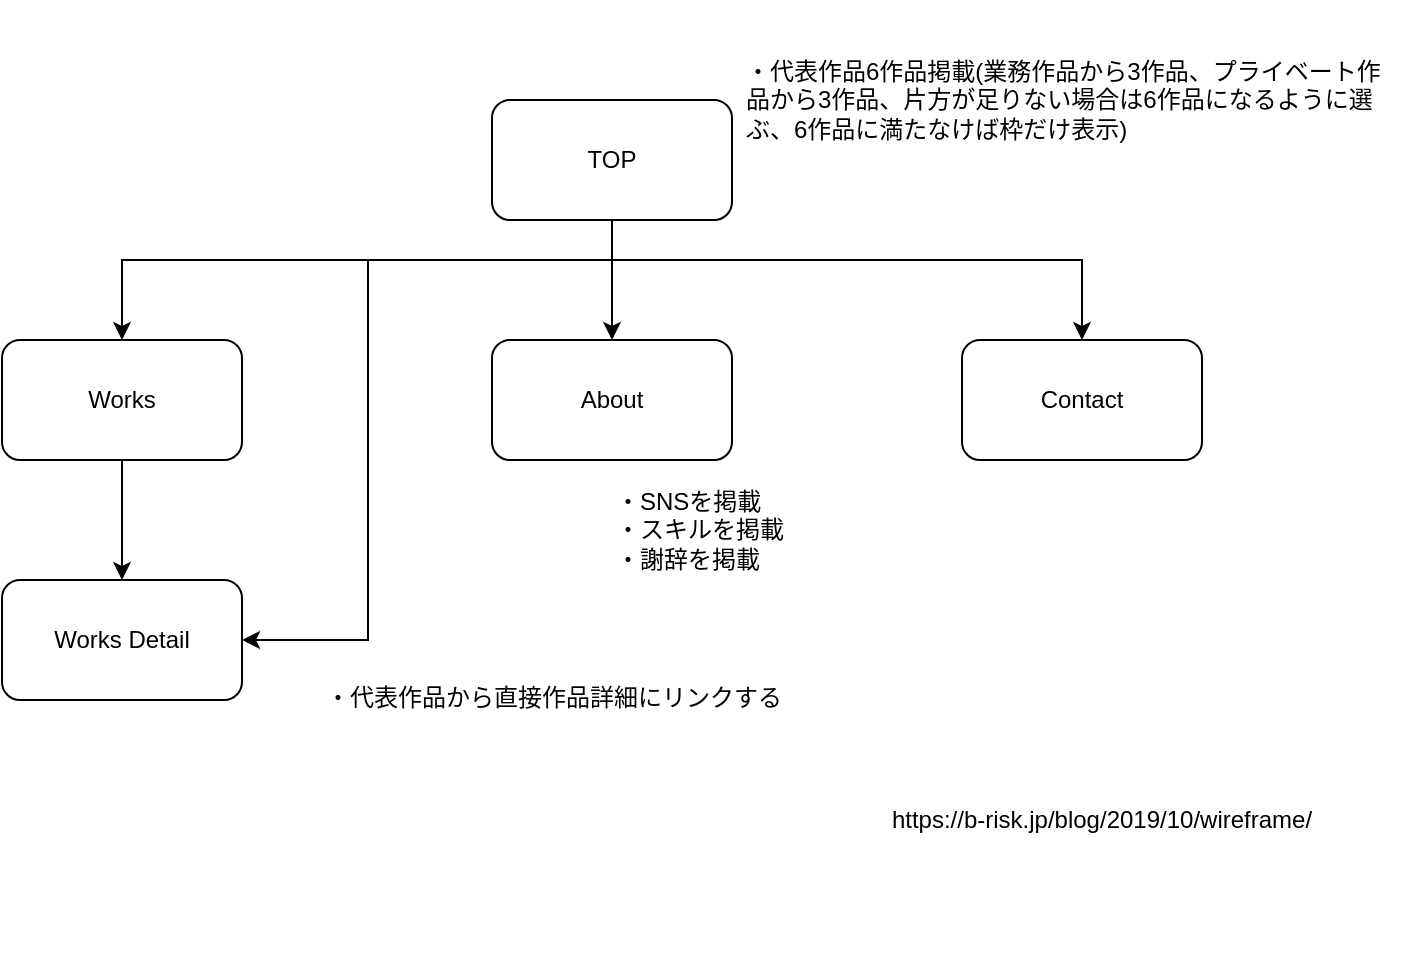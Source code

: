 <mxfile version="13.6.2" type="device"><diagram id="PCq1IgXQnJZOghe8gBc-" name="ページ1"><mxGraphModel dx="1422" dy="942" grid="1" gridSize="10" guides="1" tooltips="1" connect="1" arrows="1" fold="1" page="1" pageScale="1" pageWidth="1169" pageHeight="827" math="0" shadow="0"><root><mxCell id="0"/><mxCell id="1" parent="0"/><mxCell id="nIsY8tjEoUslZlQ9e8ri-7" style="edgeStyle=orthogonalEdgeStyle;rounded=0;orthogonalLoop=1;jettySize=auto;html=1;" edge="1" parent="1" source="nIsY8tjEoUslZlQ9e8ri-1" target="nIsY8tjEoUslZlQ9e8ri-5"><mxGeometry relative="1" as="geometry"><Array as="points"><mxPoint x="585" y="160"/><mxPoint x="340" y="160"/></Array></mxGeometry></mxCell><mxCell id="nIsY8tjEoUslZlQ9e8ri-8" style="edgeStyle=orthogonalEdgeStyle;rounded=0;orthogonalLoop=1;jettySize=auto;html=1;entryX=0.5;entryY=0;entryDx=0;entryDy=0;" edge="1" parent="1" source="nIsY8tjEoUslZlQ9e8ri-1" target="nIsY8tjEoUslZlQ9e8ri-2"><mxGeometry relative="1" as="geometry"/></mxCell><mxCell id="nIsY8tjEoUslZlQ9e8ri-9" style="edgeStyle=orthogonalEdgeStyle;rounded=0;orthogonalLoop=1;jettySize=auto;html=1;" edge="1" parent="1" source="nIsY8tjEoUslZlQ9e8ri-1" target="nIsY8tjEoUslZlQ9e8ri-4"><mxGeometry relative="1" as="geometry"><Array as="points"><mxPoint x="585" y="160"/><mxPoint x="820" y="160"/></Array></mxGeometry></mxCell><mxCell id="nIsY8tjEoUslZlQ9e8ri-12" style="edgeStyle=orthogonalEdgeStyle;rounded=0;orthogonalLoop=1;jettySize=auto;html=1;entryX=1;entryY=0.5;entryDx=0;entryDy=0;" edge="1" parent="1" source="nIsY8tjEoUslZlQ9e8ri-1" target="nIsY8tjEoUslZlQ9e8ri-6"><mxGeometry relative="1" as="geometry"><Array as="points"><mxPoint x="585" y="160"/><mxPoint x="463" y="160"/><mxPoint x="463" y="350"/></Array></mxGeometry></mxCell><mxCell id="nIsY8tjEoUslZlQ9e8ri-1" value="TOP" style="rounded=1;whiteSpace=wrap;html=1;" vertex="1" parent="1"><mxGeometry x="525" y="80" width="120" height="60" as="geometry"/></mxCell><mxCell id="nIsY8tjEoUslZlQ9e8ri-2" value="About" style="rounded=1;whiteSpace=wrap;html=1;" vertex="1" parent="1"><mxGeometry x="525" y="200" width="120" height="60" as="geometry"/></mxCell><mxCell id="nIsY8tjEoUslZlQ9e8ri-4" value="Contact" style="rounded=1;whiteSpace=wrap;html=1;" vertex="1" parent="1"><mxGeometry x="760" y="200" width="120" height="60" as="geometry"/></mxCell><mxCell id="nIsY8tjEoUslZlQ9e8ri-10" style="edgeStyle=orthogonalEdgeStyle;rounded=0;orthogonalLoop=1;jettySize=auto;html=1;entryX=0.5;entryY=0;entryDx=0;entryDy=0;" edge="1" parent="1" source="nIsY8tjEoUslZlQ9e8ri-5" target="nIsY8tjEoUslZlQ9e8ri-6"><mxGeometry relative="1" as="geometry"/></mxCell><mxCell id="nIsY8tjEoUslZlQ9e8ri-5" value="Works" style="rounded=1;whiteSpace=wrap;html=1;" vertex="1" parent="1"><mxGeometry x="280" y="200" width="120" height="60" as="geometry"/></mxCell><mxCell id="nIsY8tjEoUslZlQ9e8ri-6" value="Works Detail" style="rounded=1;whiteSpace=wrap;html=1;" vertex="1" parent="1"><mxGeometry x="280" y="320" width="120" height="60" as="geometry"/></mxCell><mxCell id="nIsY8tjEoUslZlQ9e8ri-11" value="・代表作品6作品掲載(業務作品から3作品、プライベート作品から3作品、片方が足りない場合は6作品になるように選ぶ、6作品に満たなけば枠だけ表示)" style="text;html=1;strokeColor=none;fillColor=none;align=left;verticalAlign=middle;whiteSpace=wrap;rounded=0;" vertex="1" parent="1"><mxGeometry x="650" y="30" width="330" height="100" as="geometry"/></mxCell><mxCell id="nIsY8tjEoUslZlQ9e8ri-13" value="・代表作品から直接作品詳細にリンクする" style="text;html=1;strokeColor=none;fillColor=none;align=left;verticalAlign=middle;whiteSpace=wrap;rounded=0;" vertex="1" parent="1"><mxGeometry x="440" y="344" width="240" height="70" as="geometry"/></mxCell><mxCell id="nIsY8tjEoUslZlQ9e8ri-14" value="・SNSを掲載&lt;br&gt;・スキルを掲載&lt;br&gt;・謝辞を掲載" style="text;html=1;strokeColor=none;fillColor=none;align=left;verticalAlign=middle;whiteSpace=wrap;rounded=0;" vertex="1" parent="1"><mxGeometry x="585" y="260" width="240" height="70" as="geometry"/></mxCell><mxCell id="nIsY8tjEoUslZlQ9e8ri-16" value="https://b-risk.jp/blog/2019/10/wireframe/" style="text;html=1;strokeColor=none;fillColor=none;align=center;verticalAlign=middle;whiteSpace=wrap;rounded=0;" vertex="1" parent="1"><mxGeometry x="710" y="370" width="240" height="140" as="geometry"/></mxCell></root></mxGraphModel></diagram></mxfile>